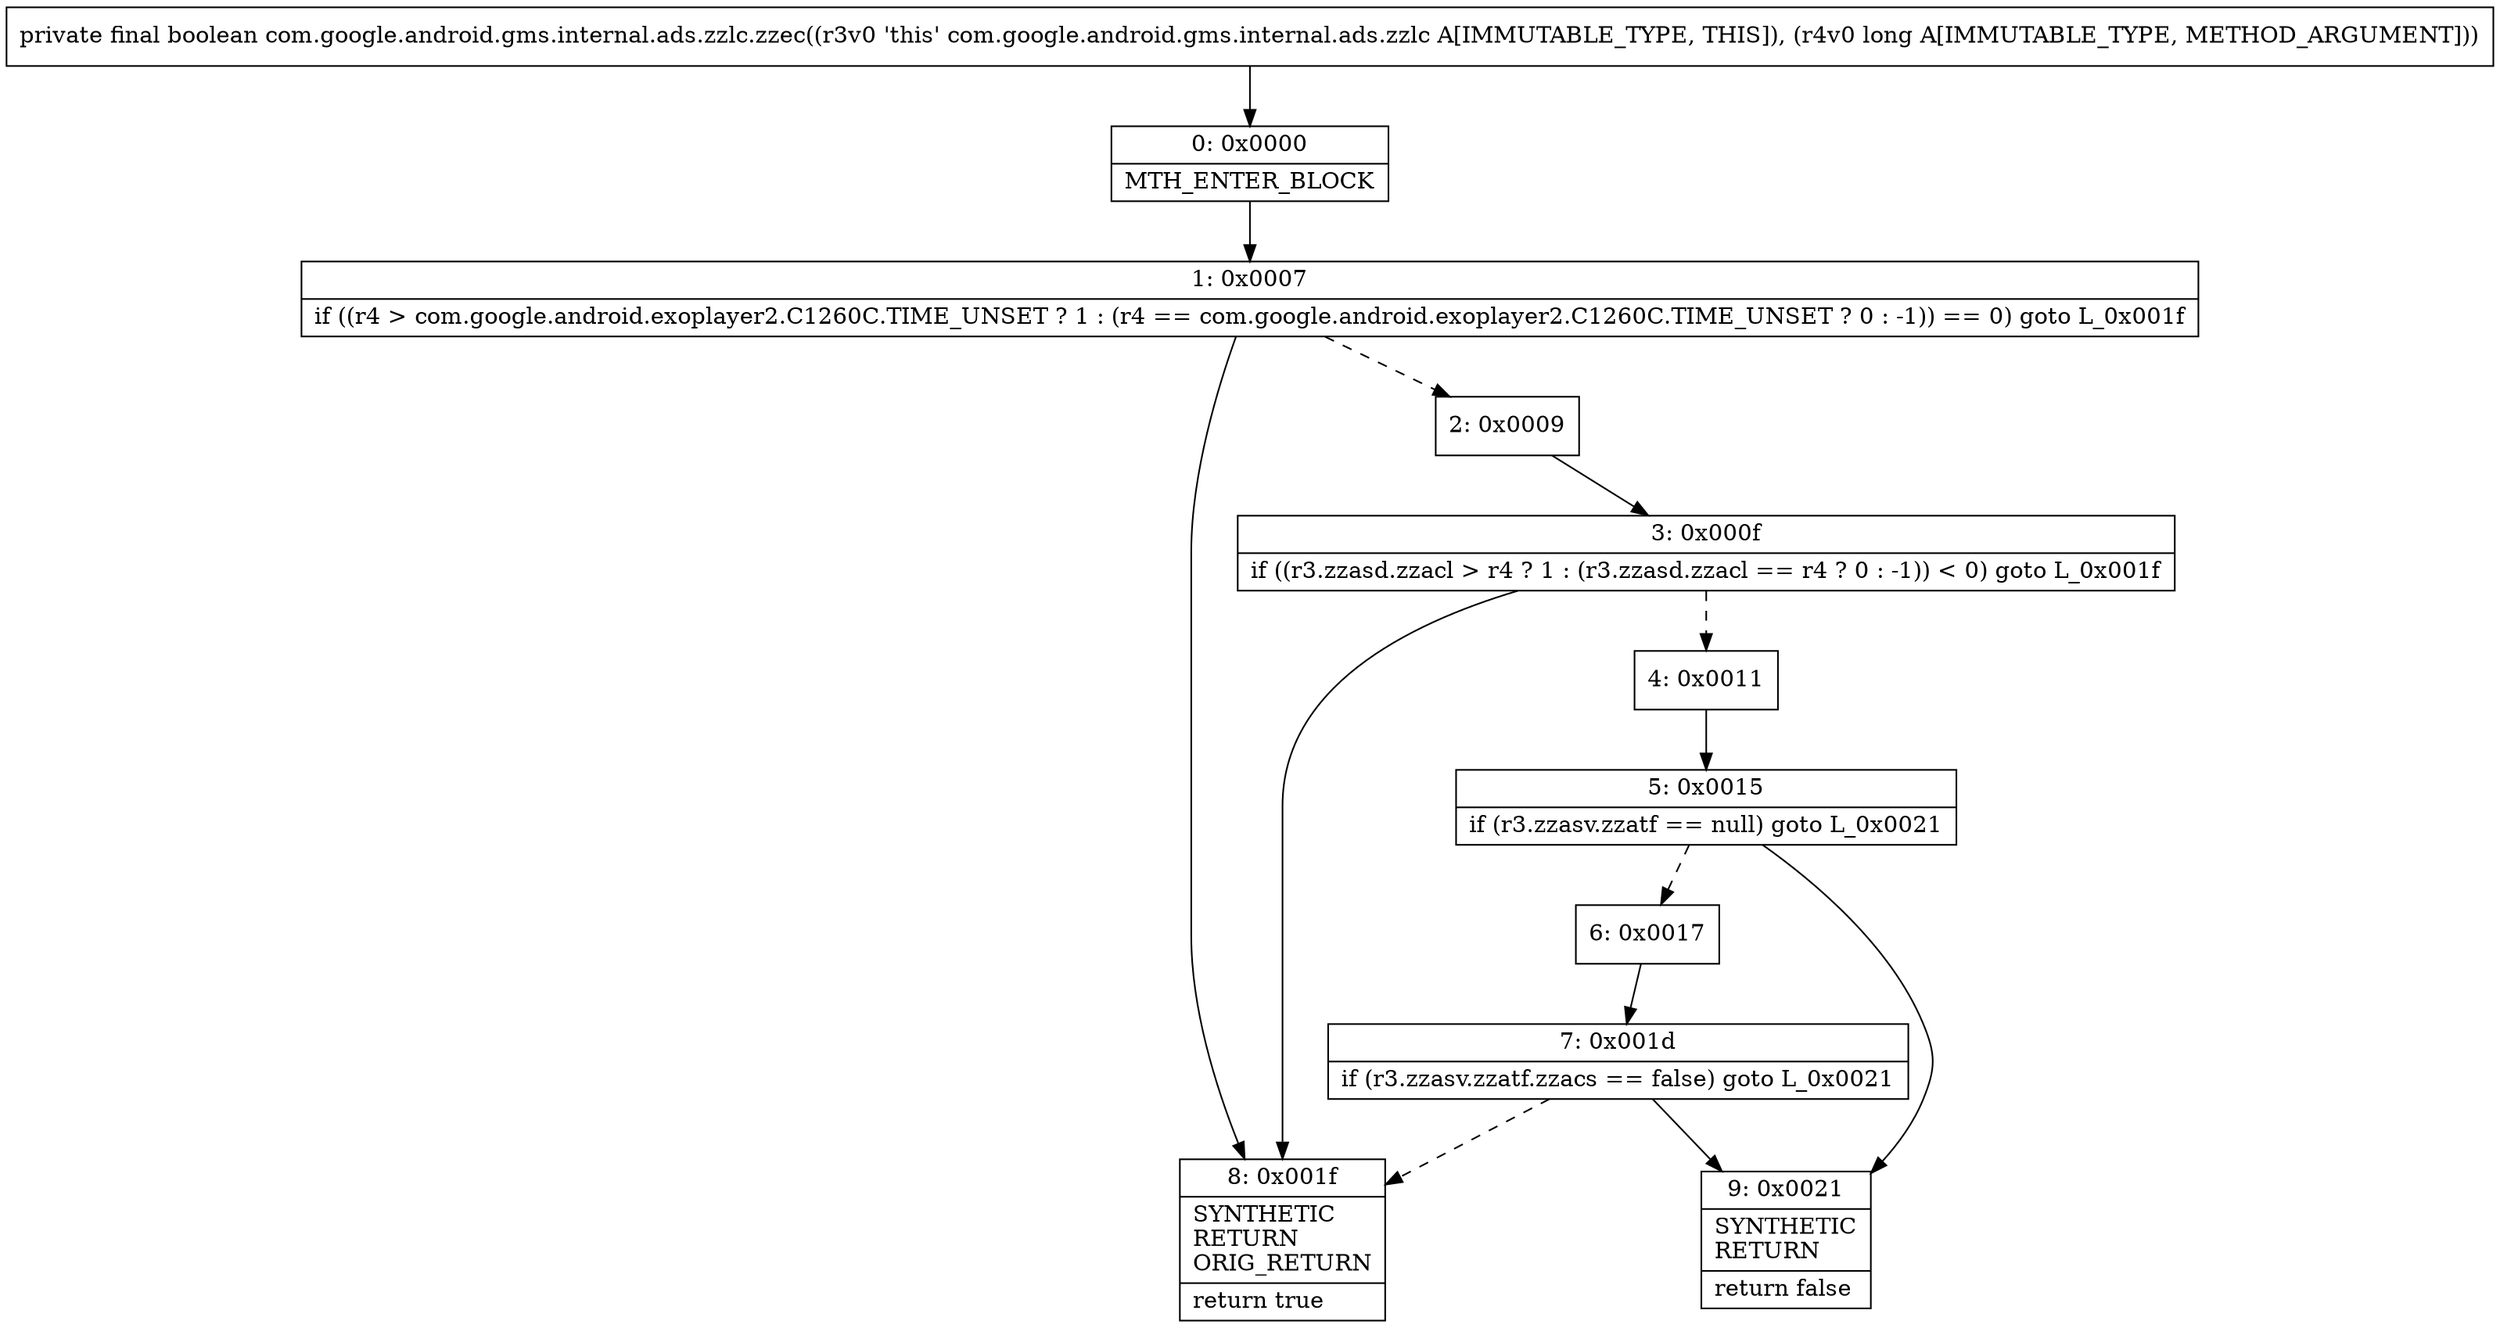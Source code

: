 digraph "CFG forcom.google.android.gms.internal.ads.zzlc.zzec(J)Z" {
Node_0 [shape=record,label="{0\:\ 0x0000|MTH_ENTER_BLOCK\l}"];
Node_1 [shape=record,label="{1\:\ 0x0007|if ((r4 \> com.google.android.exoplayer2.C1260C.TIME_UNSET ? 1 : (r4 == com.google.android.exoplayer2.C1260C.TIME_UNSET ? 0 : \-1)) == 0) goto L_0x001f\l}"];
Node_2 [shape=record,label="{2\:\ 0x0009}"];
Node_3 [shape=record,label="{3\:\ 0x000f|if ((r3.zzasd.zzacl \> r4 ? 1 : (r3.zzasd.zzacl == r4 ? 0 : \-1)) \< 0) goto L_0x001f\l}"];
Node_4 [shape=record,label="{4\:\ 0x0011}"];
Node_5 [shape=record,label="{5\:\ 0x0015|if (r3.zzasv.zzatf == null) goto L_0x0021\l}"];
Node_6 [shape=record,label="{6\:\ 0x0017}"];
Node_7 [shape=record,label="{7\:\ 0x001d|if (r3.zzasv.zzatf.zzacs == false) goto L_0x0021\l}"];
Node_8 [shape=record,label="{8\:\ 0x001f|SYNTHETIC\lRETURN\lORIG_RETURN\l|return true\l}"];
Node_9 [shape=record,label="{9\:\ 0x0021|SYNTHETIC\lRETURN\l|return false\l}"];
MethodNode[shape=record,label="{private final boolean com.google.android.gms.internal.ads.zzlc.zzec((r3v0 'this' com.google.android.gms.internal.ads.zzlc A[IMMUTABLE_TYPE, THIS]), (r4v0 long A[IMMUTABLE_TYPE, METHOD_ARGUMENT])) }"];
MethodNode -> Node_0;
Node_0 -> Node_1;
Node_1 -> Node_2[style=dashed];
Node_1 -> Node_8;
Node_2 -> Node_3;
Node_3 -> Node_4[style=dashed];
Node_3 -> Node_8;
Node_4 -> Node_5;
Node_5 -> Node_6[style=dashed];
Node_5 -> Node_9;
Node_6 -> Node_7;
Node_7 -> Node_8[style=dashed];
Node_7 -> Node_9;
}

